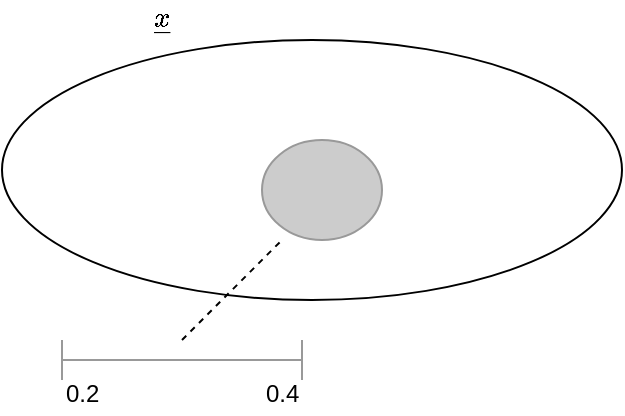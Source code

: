 <mxfile version="12.1.9" type="device" pages="1"><diagram id="UHl5MDZiG86jLebaF2RX" name="Page-1"><mxGraphModel dx="626" dy="371" grid="1" gridSize="10" guides="1" tooltips="1" connect="1" arrows="1" fold="1" page="1" pageScale="1" pageWidth="850" pageHeight="1100" math="1" shadow="0"><root><mxCell id="0"/><mxCell id="1" parent="0"/><mxCell id="xSi8kFRM5TySItnwmXr4-2" value="" style="ellipse;whiteSpace=wrap;html=1;fillColor=#CCCCCC;strokeColor=#999999;" vertex="1" parent="1"><mxGeometry x="260" y="500" width="60" height="50" as="geometry"/></mxCell><mxCell id="xSi8kFRM5TySItnwmXr4-3" value="$$\underline{x}$$" style="text;html=1;strokeColor=none;fillColor=none;align=center;verticalAlign=middle;whiteSpace=wrap;rounded=0;" vertex="1" parent="1"><mxGeometry x="190" y="430" width="40" height="20" as="geometry"/></mxCell><mxCell id="xSi8kFRM5TySItnwmXr4-6" value="" style="endArrow=none;dashed=1;html=1;" edge="1" parent="1"><mxGeometry width="50" height="50" relative="1" as="geometry"><mxPoint x="220" y="600" as="sourcePoint"/><mxPoint x="270" y="550" as="targetPoint"/></mxGeometry></mxCell><mxCell id="xSi8kFRM5TySItnwmXr4-7" value="" style="shape=crossbar;whiteSpace=wrap;html=1;rounded=1;strokeColor=#999999;fillColor=#CCCCCC;" vertex="1" parent="1"><mxGeometry x="160" y="600" width="120" height="20" as="geometry"/></mxCell><mxCell id="xSi8kFRM5TySItnwmXr4-8" value="0.2" style="text;html=1;resizable=0;points=[];autosize=1;align=left;verticalAlign=top;spacingTop=-4;" vertex="1" parent="1"><mxGeometry x="160" y="617" width="30" height="20" as="geometry"/></mxCell><mxCell id="xSi8kFRM5TySItnwmXr4-9" value="0.4" style="text;html=1;resizable=0;points=[];autosize=1;align=left;verticalAlign=top;spacingTop=-4;" vertex="1" parent="1"><mxGeometry x="260" y="617" width="30" height="20" as="geometry"/></mxCell><mxCell id="xSi8kFRM5TySItnwmXr4-10" value="" style="strokeWidth=1;html=1;shape=mxgraph.flowchart.start_1;whiteSpace=wrap;fillColor=none;strokeColor=#000000;" vertex="1" parent="1"><mxGeometry x="130" y="450" width="310" height="130" as="geometry"/></mxCell></root></mxGraphModel></diagram></mxfile>